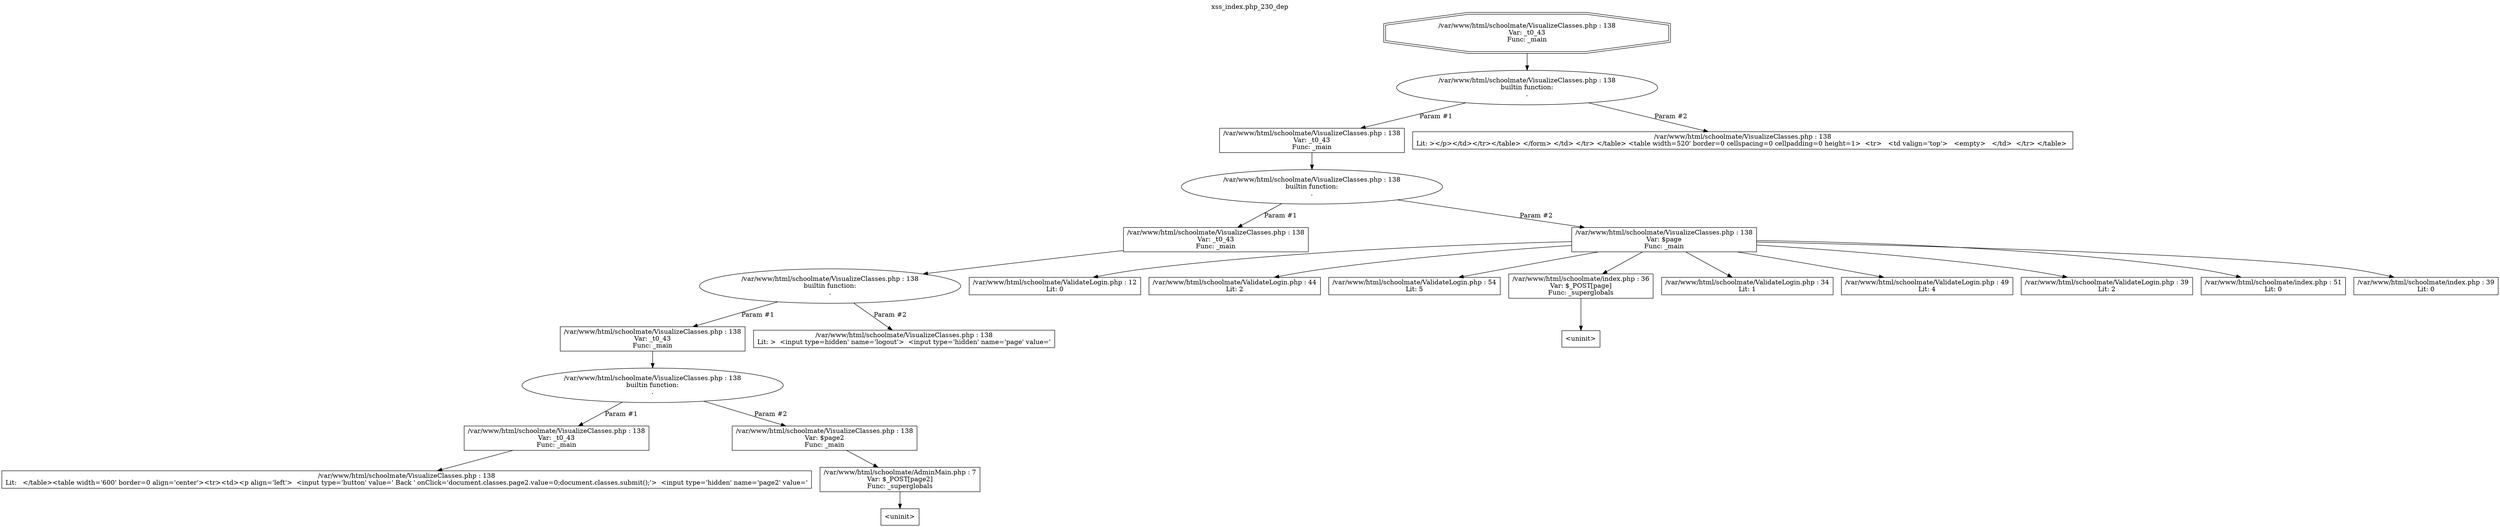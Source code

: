 digraph cfg {
  label="xss_index.php_230_dep";
  labelloc=t;
  n1 [shape=doubleoctagon, label="/var/www/html/schoolmate/VisualizeClasses.php : 138\nVar: _t0_43\nFunc: _main\n"];
  n2 [shape=ellipse, label="/var/www/html/schoolmate/VisualizeClasses.php : 138\nbuiltin function:\n.\n"];
  n3 [shape=box, label="/var/www/html/schoolmate/VisualizeClasses.php : 138\nVar: _t0_43\nFunc: _main\n"];
  n4 [shape=ellipse, label="/var/www/html/schoolmate/VisualizeClasses.php : 138\nbuiltin function:\n.\n"];
  n5 [shape=box, label="/var/www/html/schoolmate/VisualizeClasses.php : 138\nVar: _t0_43\nFunc: _main\n"];
  n6 [shape=ellipse, label="/var/www/html/schoolmate/VisualizeClasses.php : 138\nbuiltin function:\n.\n"];
  n7 [shape=box, label="/var/www/html/schoolmate/VisualizeClasses.php : 138\nVar: _t0_43\nFunc: _main\n"];
  n8 [shape=ellipse, label="/var/www/html/schoolmate/VisualizeClasses.php : 138\nbuiltin function:\n.\n"];
  n9 [shape=box, label="/var/www/html/schoolmate/VisualizeClasses.php : 138\nVar: _t0_43\nFunc: _main\n"];
  n10 [shape=box, label="/var/www/html/schoolmate/VisualizeClasses.php : 138\nLit:   </table><table width='600' border=0 align='center'><tr><td><p align='left'>  <input type='button' value=' Back ' onClick='document.classes.page2.value=0;document.classes.submit();'>  <input type='hidden' name='page2' value='\n"];
  n11 [shape=box, label="/var/www/html/schoolmate/VisualizeClasses.php : 138\nVar: $page2\nFunc: _main\n"];
  n12 [shape=box, label="/var/www/html/schoolmate/AdminMain.php : 7\nVar: $_POST[page2]\nFunc: _superglobals\n"];
  n13 [shape=box, label="<uninit>"];
  n14 [shape=box, label="/var/www/html/schoolmate/VisualizeClasses.php : 138\nLit: >  <input type=hidden' name='logout'>  <input type='hidden' name='page' value='\n"];
  n15 [shape=box, label="/var/www/html/schoolmate/VisualizeClasses.php : 138\nVar: $page\nFunc: _main\n"];
  n16 [shape=box, label="/var/www/html/schoolmate/ValidateLogin.php : 12\nLit: 0\n"];
  n17 [shape=box, label="/var/www/html/schoolmate/ValidateLogin.php : 44\nLit: 2\n"];
  n18 [shape=box, label="/var/www/html/schoolmate/ValidateLogin.php : 54\nLit: 5\n"];
  n19 [shape=box, label="/var/www/html/schoolmate/index.php : 36\nVar: $_POST[page]\nFunc: _superglobals\n"];
  n20 [shape=box, label="<uninit>"];
  n21 [shape=box, label="/var/www/html/schoolmate/ValidateLogin.php : 34\nLit: 1\n"];
  n22 [shape=box, label="/var/www/html/schoolmate/ValidateLogin.php : 49\nLit: 4\n"];
  n23 [shape=box, label="/var/www/html/schoolmate/ValidateLogin.php : 39\nLit: 2\n"];
  n24 [shape=box, label="/var/www/html/schoolmate/index.php : 51\nLit: 0\n"];
  n25 [shape=box, label="/var/www/html/schoolmate/index.php : 39\nLit: 0\n"];
  n26 [shape=box, label="/var/www/html/schoolmate/VisualizeClasses.php : 138\nLit: ></p></td></tr></table> </form> </td> </tr> </table> <table width=520' border=0 cellspacing=0 cellpadding=0 height=1>  <tr>   <td valign='top'>   <empty>   </td>  </tr> </table> \n"];
  n1 -> n2;
  n3 -> n4;
  n5 -> n6;
  n7 -> n8;
  n9 -> n10;
  n8 -> n9[label="Param #1"];
  n8 -> n11[label="Param #2"];
  n12 -> n13;
  n11 -> n12;
  n6 -> n7[label="Param #1"];
  n6 -> n14[label="Param #2"];
  n4 -> n5[label="Param #1"];
  n4 -> n15[label="Param #2"];
  n15 -> n16;
  n15 -> n17;
  n15 -> n18;
  n15 -> n19;
  n15 -> n21;
  n15 -> n22;
  n15 -> n23;
  n15 -> n24;
  n15 -> n25;
  n19 -> n20;
  n2 -> n3[label="Param #1"];
  n2 -> n26[label="Param #2"];
}
